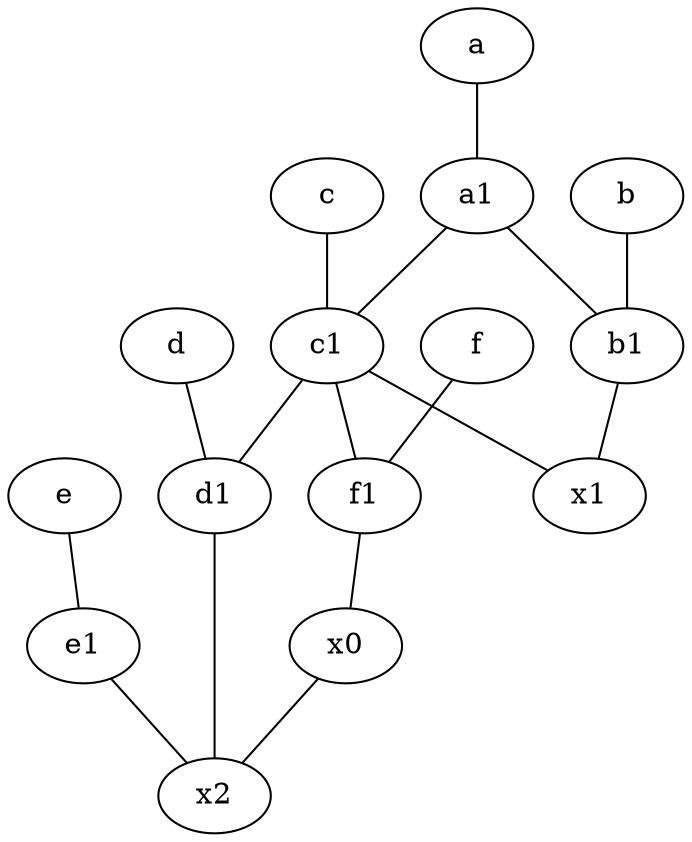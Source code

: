 graph {
	node [labelfontsize=50]
	e1 [labelfontsize=50 pos="7,7!"]
	a1 [labelfontsize=50 pos="8,3!"]
	c1 [labelfontsize=50 pos="4.5,3!"]
	e [labelfontsize=50 pos="7,9!"]
	b1 [labelfontsize=50 pos="9,4!"]
	d [labelfontsize=50 pos="2,5!"]
	d1 [labelfontsize=50 pos="3,5!"]
	x2 [labelfontsize=50]
	b [labelfontsize=50 pos="10,4!"]
	c [labelfontsize=50 pos="4.5,2!"]
	f [labelfontsize=50 pos="3,9!"]
	a [labelfontsize=50 pos="8,2!"]
	x1 [labelfontsize=50]
	f1 [labelfontsize=50 pos="3,8!"]
	x0 [labelfontsize=50]
	a1 -- b1
	d1 -- x2
	f -- f1
	c1 -- d1
	a1 -- c1
	f1 -- x0
	e1 -- x2
	x0 -- x2
	b -- b1
	d -- d1
	e -- e1
	c1 -- x1
	b1 -- x1
	c -- c1
	c1 -- f1
	a -- a1
}
